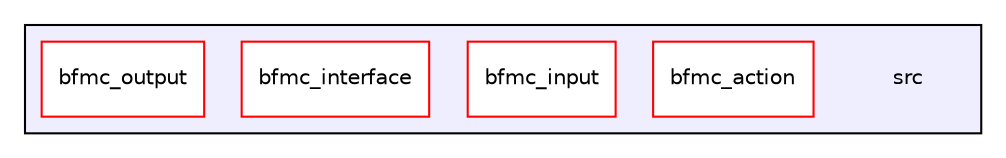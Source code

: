 digraph "src" {
  compound=true
  node [ fontsize="10", fontname="Helvetica"];
  edge [ labelfontsize="10", labelfontname="Helvetica"];
  subgraph clusterdir_68267d1309a1af8e8297ef4c3efbcdba {
    graph [ bgcolor="#eeeeff", pencolor="black", label="" URL="dir_68267d1309a1af8e8297ef4c3efbcdba.html"];
    dir_68267d1309a1af8e8297ef4c3efbcdba [shape=plaintext label="src"];
  dir_d1a6e8677a7494bf7a75cc7dcc9a2e50 [shape=box label="bfmc_action" fillcolor="white" style="filled" color="red" URL="dir_d1a6e8677a7494bf7a75cc7dcc9a2e50.html"];
  dir_bb44a7815869ad32d713b0a191d451e5 [shape=box label="bfmc_input" fillcolor="white" style="filled" color="red" URL="dir_bb44a7815869ad32d713b0a191d451e5.html"];
  dir_d7021974df356d7844d8385ef3043777 [shape=box label="bfmc_interface" fillcolor="white" style="filled" color="red" URL="dir_d7021974df356d7844d8385ef3043777.html"];
  dir_8d754720af9df31c0ddbc5523ad1cccc [shape=box label="bfmc_output" fillcolor="white" style="filled" color="red" URL="dir_8d754720af9df31c0ddbc5523ad1cccc.html"];
  }
}

